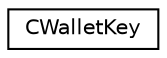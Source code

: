 digraph "Graphical Class Hierarchy"
{
 // LATEX_PDF_SIZE
  edge [fontname="Helvetica",fontsize="10",labelfontname="Helvetica",labelfontsize="10"];
  node [fontname="Helvetica",fontsize="10",shape=record];
  rankdir="LR";
  Node0 [label="CWalletKey",height=0.2,width=0.4,color="black", fillcolor="white", style="filled",URL="$class_c_wallet_key.html",tooltip=" "];
}
